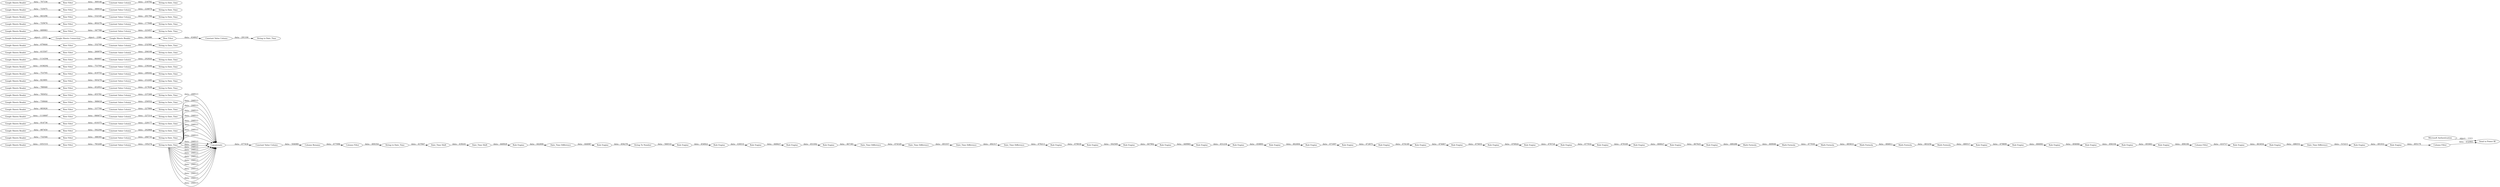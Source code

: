 digraph {
	"2218576452404332256_176" [label="Rule Engine"]
	"2218576452404332256_165" [label="Rule Engine"]
	"5024477485163652281_69" [label="String to Date_Time"]
	"5024477485163652281_27" [label="Google Sheets Reader"]
	"-4840816239263810035_140" [label="Rule Engine"]
	"2218576452404332256_171" [label="Rule Engine"]
	"5024477485163652281_79" [label="String to Date_Time"]
	"5024477485163652281_9" [label="String to Date_Time"]
	"5024477485163652281_29" [label="String to Date_Time"]
	"-4840816239263810035_98" [label="Column Rename"]
	"5024477485163652281_76" [label="Row Filter"]
	"5024477485163652281_68" [label="Row Filter"]
	"4988155560863962166_159" [label="Rule Engine"]
	"5024477485163652281_56" [label="Constant Value Column"]
	"5024477485163652281_65" [label="String to Date_Time"]
	"4988155560863962166_168" [label="Math Formula"]
	"5024477485163652281_49" [label="Row Filter"]
	"2218576452404332256_177" [label="Rule Engine"]
	"5024477485163652281_19" [label="Constant Value Column"]
	"5024477485163652281_16" [label="String to Date_Time"]
	"-4840816239263810035_139" [label="Date_Time Shift"]
	"5024477485163652281_41" [label="Row Filter"]
	"4988155560863962166_169" [label="Math Formula"]
	"4988155560863962166_158" [label="Rule Engine"]
	"5024477485163652281_87" [label="Constant Value Column"]
	"5024477485163652281_70" [label="Constant Value Column"]
	"5024477485163652281_20" [label="String to Date_Time"]
	"5024477485163652281_52" [label="Row Filter"]
	"5024477485163652281_21" [label="Google Sheets Reader"]
	"-4840816239263810035_141" [label="Date_Time Difference"]
	"-4840816239263810035_223" [label="Microsoft Authentication"]
	"5024477485163652281_74" [label="String to Date_Time"]
	"5024477485163652281_58" [label="Row Filter"]
	"5024477485163652281_11" [label="Constant Value Column"]
	"4988155560863962166_166" [label="Math Formula"]
	"2218576452404332256_178" [label="Rule Engine"]
	"2218576452404332256_170" [label="Rule Engine"]
	"5024477485163652281_12" [label="Constant Value Column"]
	"5024477485163652281_47" [label="String to Date_Time"]
	"5024477485163652281_42" [label="Constant Value Column"]
	"2218576452404332256_175" [label="Rule Engine"]
	"4988155560863962166_150" [label="Rule Engine"]
	"5024477485163652281_8" [label="Row Filter"]
	"5024477485163652281_64" [label="Google Sheets Reader"]
	"-4840816239263810035_137" [label="String to Date_Time"]
	"-4840816239263810035_210" [label="Rule Engine"]
	"4988155560863962166_164" [label="Math Formula"]
	"5024477485163652281_30" [label="String to Date_Time"]
	"5024477485163652281_63" [label="Row Filter"]
	"4988155560863962166_174" [label="Rule Engine"]
	"2218576452404332256_169" [label="Rule Engine"]
	"5024477485163652281_55" [label="Constant Value Column"]
	"4988155560863962166_171" [label="Rule Engine"]
	"5024477485163652281_66" [label="Constant Value Column"]
	"-4840816239263810035_138" [label="Date_Time Shift"]
	"5024477485163652281_13" [label="Google Sheets Reader"]
	"5024477485163652281_24" [label="String to Date_Time"]
	"4988155560863962166_170" [label="Rule Engine"]
	"4988155560863962166_151" [label="Date_Time Difference"]
	"5024477485163652281_84" [label="Row Filter"]
	"-4840816239263810035_144" [label="String To Number"]
	"2218576452404332256_173" [label="Rule Engine"]
	"5024477485163652281_90" [label="Constant Value Column"]
	"5024477485163652281_15" [label="Constant Value Column"]
	"5024477485163652281_7" [label="Google Sheets Reader"]
	"5024477485163652281_36" [label="Constant Value Column"]
	"5024477485163652281_83" [label="Google Sheets Reader"]
	"4988155560863962166_167" [label="Math Formula"]
	"5024477485163652281_71" [label="Google Sheets Reader"]
	"4988155560863962166_153" [label="Date_Time Difference"]
	"5024477485163652281_6" [label="String to Date_Time"]
	"5024477485163652281_35" [label="Row Filter"]
	"-4840816239263810035_4" [label="Google Authentication"]
	"5024477485163652281_48" [label="Constant Value Column"]
	"5024477485163652281_46" [label="String to Date_Time"]
	"5024477485163652281_80" [label="Row Filter"]
	"5024477485163652281_75" [label="String to Date_Time"]
	"4988155560863962166_173" [label="Rule Engine"]
	"-4840816239263810035_143" [label="Rule Engine"]
	"4988155560863962166_154" [label="Date_Time Difference"]
	"4988155560863962166_172" [label="Rule Engine"]
	"4988155560863962166_149" [label="Rule Engine"]
	"4988155560863962166_176" [label="Rule Engine"]
	"5024477485163652281_50" [label="Google Sheets Reader"]
	"5024477485163652281_82" [label="Constant Value Column"]
	"5024477485163652281_86" [label="Google Sheets Reader"]
	"5024477485163652281_57" [label="String to Date_Time"]
	"5024477485163652281_54" [label="Google Sheets Reader"]
	"5024477485163652281_61" [label="String to Date_Time"]
	"-4840816239263810035_142" [label="Rule Engine"]
	"5024477485163652281_14" [label="Row Filter"]
	"-4840816239263810035_146" [label="Rule Engine"]
	"5024477485163652281_31" [label="Google Sheets Reader"]
	"5024477485163652281_22" [label="Row Filter"]
	"-4840816239263810035_219" [label="Rule Engine"]
	"-4840816239263810035_100" [label="Column Filter"]
	"5024477485163652281_45" [label="Constant Value Column"]
	"5024477485163652281_62" [label="Google Sheets Reader"]
	"2218576452404332256_168" [label="Rule Engine"]
	"2218576452404332256_166" [label="Rule Engine"]
	"-4840816239263810035_222" [label="Send to Power BI"]
	"4988155560863962166_148" [label="Rule Engine"]
	"5024477485163652281_51" [label="Constant Value Column"]
	"5024477485163652281_43" [label="Google Sheets Reader"]
	"5024477485163652281_32" [label="Constant Value Column"]
	"5024477485163652281_33" [label="Google Sheets Reader"]
	"5024477485163652281_26" [label="Row Filter"]
	"5024477485163652281_73" [label="Constant Value Column"]
	"5024477485163652281_67" [label="Row Filter"]
	"5024477485163652281_77" [label="Row Filter"]
	"4988155560863962166_152" [label="Date_Time Difference"]
	"2218576452404332256_163" [label="Rule Engine"]
	"2218576452404332256_160" [label="Rule Engine"]
	"5024477485163652281_5" [label="Row Filter"]
	"5024477485163652281_34" [label="Row Filter"]
	"5024477485163652281_53" [label="String to Date_Time"]
	"5024477485163652281_89" [label="Google Sheets Reader"]
	"5024477485163652281_3" [label="Google Sheets Reader"]
	"2218576452404332256_167" [label="Rule Engine"]
	"5024477485163652281_85" [label="Google Sheets Reader"]
	"5024477485163652281_28" [label="Constant Value Column"]
	"5024477485163652281_23" [label="Constant Value Column"]
	"5024477485163652281_72" [label="Google Sheets Reader"]
	"5024477485163652281_78" [label="String to Date_Time"]
	"5024477485163652281_39" [label="String to Date_Time"]
	"5024477485163652281_88" [label="String to Date_Time"]
	"-4840816239263810035_97" [label="Constant Value Column"]
	"-4840816239263810035_10" [label=Concatenate]
	"5024477485163652281_17" [label="Google Sheets Reader"]
	"5024477485163652281_18" [label="Row Filter"]
	"5024477485163652281_44" [label="Row Filter"]
	"5024477485163652281_81" [label="Constant Value Column"]
	"2218576452404332256_172" [label="Rule Engine"]
	"-4840816239263810035_221" [label="Rule Engine"]
	"4988155560863962166_175" [label="Rule Engine"]
	"5024477485163652281_59" [label="Row Filter"]
	"5024477485163652281_25" [label="String to Date_Time"]
	"2218576452404332256_174" [label="Rule Engine"]
	"4988155560863962166_165" [label="Math Formula"]
	"-4840816239263810035_2" [label="Google Sheets Connection"]
	"4988155560863962166_161" [label="Column Filter"]
	"-4840816239263810035_224" [label="Column Filter"]
	"5024477485163652281_40" [label="Google Sheets Reader"]
	"5024477485163652281_60" [label="Google Sheets Reader"]
	"2218576452404332256_164" [label="Rule Engine"]
	"-4840816239263810035_215" [label="Date_Time Difference"]
	"5024477485163652281_44" -> "5024477485163652281_45" [label="data: : 389018"]
	"5024477485163652281_88" -> "-4840816239263810035_10" [label="data: : 208513"]
	"-4840816239263810035_4" -> "-4840816239263810035_2" [label="object: : 2353"]
	"-4840816239263810035_146" -> "4988155560863962166_148" [label="data: : 436531"]
	"2218576452404332256_174" -> "2218576452404332256_177" [label="data: : 479169"]
	"-4840816239263810035_2" -> "5024477485163652281_3" [label="object: : 2380"]
	"-4840816239263810035_137" -> "-4840816239263810035_138" [label="data: : 437847"]
	"5024477485163652281_67" -> "5024477485163652281_73" [label="data: : 260970"]
	"2218576452404332256_173" -> "2218576452404332256_175" [label="data: : 476724"]
	"5024477485163652281_60" -> "5024477485163652281_58" [label="data: : 679444"]
	"2218576452404332256_175" -> "2218576452404332256_174" [label="data: : 477916"]
	"4988155560863962166_159" -> "2218576452404332256_160" [label="data: : 502509"]
	"5024477485163652281_85" -> "5024477485163652281_84" [label="data: : 843296"]
	"5024477485163652281_62" -> "5024477485163652281_63" [label="data: : 730644"]
	"5024477485163652281_17" -> "5024477485163652281_18" [label="data: : 780040"]
	"5024477485163652281_88" -> "-4840816239263810035_10" [label="data: : 208513"]
	"5024477485163652281_41" -> "5024477485163652281_42" [label="data: : 419755"]
	"5024477485163652281_5" -> "5024477485163652281_11" [label="data: : 634927"]
	"5024477485163652281_88" -> "-4840816239263810035_10" [label="data: : 208513"]
	"4988155560863962166_173" -> "4988155560863962166_174" [label="data: : 494104"]
	"5024477485163652281_88" -> "-4840816239263810035_10" [label="data: : 208513"]
	"5024477485163652281_15" -> "5024477485163652281_16" [label="data: : 212245"]
	"5024477485163652281_89" -> "5024477485163652281_80" [label="data: : 914736"]
	"5024477485163652281_84" -> "5024477485163652281_82" [label="data: : 532140"]
	"5024477485163652281_21" -> "5024477485163652281_22" [label="data: : 1114394"]
	"5024477485163652281_88" -> "-4840816239263810035_10" [label="data: : 208513"]
	"5024477485163652281_88" -> "-4840816239263810035_10" [label="data: : 208513"]
	"2218576452404332256_177" -> "2218576452404332256_178" [label="data: : 466627"]
	"5024477485163652281_81" -> "5024477485163652281_78" [label="data: : 218782"]
	"5024477485163652281_80" -> "5024477485163652281_90" [label="data: : 610375"]
	"4988155560863962166_151" -> "4988155560863962166_152" [label="data: : 474329"]
	"5024477485163652281_77" -> "5024477485163652281_81" [label="data: : 369146"]
	"5024477485163652281_51" -> "5024477485163652281_46" [label="data: : 239244"]
	"5024477485163652281_72" -> "5024477485163652281_68" [label="data: : 732544"]
	"5024477485163652281_88" -> "-4840816239263810035_10" [label="data: : 208513"]
	"4988155560863962166_166" -> "4988155560863962166_169" [label="data: : 483256"]
	"-4840816239263810035_210" -> "-4840816239263810035_215" [label="data: : 486551"]
	"5024477485163652281_88" -> "-4840816239263810035_10" [label="data: : 208513"]
	"5024477485163652281_26" -> "5024477485163652281_28" [label="data: : 592294"]
	"5024477485163652281_43" -> "5024477485163652281_49" [label="data: : 785052"]
	"5024477485163652281_88" -> "-4840816239263810035_10" [label="data: : 208513"]
	"5024477485163652281_7" -> "5024477485163652281_8" [label="data: : 1118087"]
	"5024477485163652281_88" -> "-4840816239263810035_10" [label="data: : 208513"]
	"-4840816239263810035_97" -> "-4840816239263810035_98" [label="data: : 504089"]
	"5024477485163652281_22" -> "5024477485163652281_23" [label="data: : 860697"]
	"-4840816239263810035_143" -> "-4840816239263810035_144" [label="data: : 456278"]
	"4988155560863962166_152" -> "4988155560863962166_153" [label="data: : 493357"]
	"5024477485163652281_73" -> "5024477485163652281_74" [label="data: : 204100"]
	"-4840816239263810035_141" -> "-4840816239263810035_143" [label="data: : 444087"]
	"4988155560863962166_167" -> "4988155560863962166_168" [label="data: : 485833"]
	"5024477485163652281_49" -> "5024477485163652281_48" [label="data: : 455781"]
	"5024477485163652281_83" -> "5024477485163652281_76" [label="data: : 1051531"]
	"5024477485163652281_88" -> "-4840816239263810035_10" [label="data: : 208513"]
	"5024477485163652281_34" -> "5024477485163652281_36" [label="data: : 337700"]
	"5024477485163652281_50" -> "5024477485163652281_44" [label="data: : 725075"]
	"2218576452404332256_169" -> "2218576452404332256_171" [label="data: : 474149"]
	"5024477485163652281_45" -> "5024477485163652281_53" [label="data: : 224878"]
	"5024477485163652281_18" -> "5024477485163652281_19" [label="data: : 452953"]
	"5024477485163652281_88" -> "-4840816239263810035_10" [label="data: : 208513"]
	"5024477485163652281_66" -> "5024477485163652281_57" [label="data: : 232582"]
	"5024477485163652281_88" -> "-4840816239263810035_10" [label="data: : 208513"]
	"2218576452404332256_167" -> "2218576452404332256_168" [label="data: : 471697"]
	"5024477485163652281_88" -> "-4840816239263810035_10" [label="data: : 208513"]
	"-4840816239263810035_10" -> "-4840816239263810035_97" [label="data: : 477434"]
	"5024477485163652281_70" -> "5024477485163652281_69" [label="data: : 284735"]
	"5024477485163652281_36" -> "5024477485163652281_29" [label="data: : 227806"]
	"5024477485163652281_88" -> "-4840816239263810035_10" [label="data: : 208513"]
	"-4840816239263810035_138" -> "-4840816239263810035_139" [label="data: : 439241"]
	"5024477485163652281_55" -> "5024477485163652281_61" [label="data: : 221657"]
	"5024477485163652281_54" -> "5024477485163652281_52" [label="data: : 1038292"]
	"-4840816239263810035_98" -> "-4840816239263810035_100" [label="data: : 477096"]
	"4988155560863962166_153" -> "4988155560863962166_154" [label="data: : 492317"]
	"5024477485163652281_8" -> "5024477485163652281_12" [label="data: : 846472"]
	"5024477485163652281_32" -> "5024477485163652281_30" [label="data: : 177646"]
	"5024477485163652281_87" -> "5024477485163652281_88" [label="data: : 195274"]
	"-4840816239263810035_144" -> "-4840816239263810035_142" [label="data: : 566510"]
	"5024477485163652281_27" -> "5024477485163652281_26" [label="data: : 887450"]
	"5024477485163652281_88" -> "-4840816239263810035_10" [label="data: : 208513"]
	"-4840816239263810035_219" -> "-4840816239263810035_221" [label="data: : 491931"]
	"5024477485163652281_88" -> "-4840816239263810035_10" [label="data: : 208513"]
	"-4840816239263810035_142" -> "-4840816239263810035_146" [label="data: : 454922"]
	"2218576452404332256_160" -> "2218576452404332256_163" [label="data: : 447902"]
	"4988155560863962166_158" -> "4988155560863962166_159" [label="data: : 479039"]
	"5024477485163652281_88" -> "-4840816239263810035_10" [label="data: : 208513"]
	"4988155560863962166_175" -> "4988155560863962166_161" [label="data: : 496106"]
	"5024477485163652281_28" -> "5024477485163652281_25" [label="data: : 202868"]
	"5024477485163652281_88" -> "-4840816239263810035_10" [label="data: : 208513"]
	"-4840816239263810035_221" -> "-4840816239263810035_224" [label="data: : 495179"]
	"4988155560863962166_161" -> "4988155560863962166_176" [label="data: : 433717"]
	"5024477485163652281_19" -> "5024477485163652281_20" [label="data: : 217638"]
	"5024477485163652281_88" -> "-4840816239263810035_10" [label="data: : 208513"]
	"5024477485163652281_31" -> "5024477485163652281_35" [label="data: : 725674"]
	"2218576452404332256_172" -> "2218576452404332256_170" [label="data: : 475655"]
	"4988155560863962166_148" -> "4988155560863962166_149" [label="data: : 448427"]
	"5024477485163652281_64" -> "5024477485163652281_59" [label="data: : 689983"]
	"5024477485163652281_35" -> "5024477485163652281_32" [label="data: : 402276"]
	"4988155560863962166_172" -> "4988155560863962166_173" [label="data: : 494066"]
	"5024477485163652281_56" -> "5024477485163652281_65" [label="data: : 250552"]
	"5024477485163652281_58" -> "5024477485163652281_66" [label="data: : 332749"]
	"4988155560863962166_169" -> "4988155560863962166_170" [label="data: : 480517"]
	"4988155560863962166_176" -> "-4840816239263810035_210" [label="data: : 463454"]
	"2218576452404332256_171" -> "2218576452404332256_172" [label="data: : 474467"]
	"4988155560863962166_168" -> "4988155560863962166_166" [label="data: : 484811"]
	"2218576452404332256_168" -> "2218576452404332256_169" [label="data: : 472875"]
	"5024477485163652281_90" -> "5024477485163652281_79" [label="data: : 220177"]
	"4988155560863962166_149" -> "4988155560863962166_150" [label="data: : 453302"]
	"4988155560863962166_165" -> "4988155560863962166_167" [label="data: : 477930"]
	"5024477485163652281_14" -> "5024477485163652281_15" [label="data: : 503270"]
	"5024477485163652281_3" -> "5024477485163652281_5" [label="data: : 941686"]
	"2218576452404332256_165" -> "2218576452404332256_166" [label="data: : 458891"]
	"2218576452404332256_170" -> "2218576452404332256_173" [label="data: : 476924"]
	"-4840816239263810035_224" -> "-4840816239263810035_222" [label="data: : 432993"]
	"5024477485163652281_71" -> "5024477485163652281_67" [label="data: : 615507"]
	"4988155560863962166_164" -> "4988155560863962166_165" [label="data: : 469046"]
	"5024477485163652281_42" -> "5024477485163652281_39" [label="data: : 249242"]
	"5024477485163652281_48" -> "5024477485163652281_47" [label="data: : 237260"]
	"2218576452404332256_164" -> "2218576452404332256_165" [label="data: : 451234"]
	"2218576452404332256_178" -> "2218576452404332256_176" [label="data: : 467625"]
	"4988155560863962166_174" -> "4988155560863962166_175" [label="data: : 493661"]
	"5024477485163652281_63" -> "5024477485163652281_56" [label="data: : 368418"]
	"-4840816239263810035_100" -> "-4840816239263810035_137" [label="data: : 400354"]
	"2218576452404332256_166" -> "2218576452404332256_167" [label="data: : 462404"]
	"-4840816239263810035_223" -> "-4840816239263810035_222" [label="object: : 1313"]
	"4988155560863962166_154" -> "4988155560863962166_158" [label="data: : 479213"]
	"4988155560863962166_150" -> "4988155560863962166_151" [label="data: : 467381"]
	"-4840816239263810035_139" -> "-4840816239263810035_140" [label="data: : 440929"]
	"5024477485163652281_23" -> "5024477485163652281_24" [label="data: : 202826"]
	"4988155560863962166_170" -> "4988155560863962166_171" [label="data: : 479899"]
	"2218576452404332256_163" -> "2218576452404332256_164" [label="data: : 449965"]
	"5024477485163652281_12" -> "5024477485163652281_9" [label="data: : 227214"]
	"-4840816239263810035_215" -> "-4840816239263810035_219" [label="data: : 515211"]
	"5024477485163652281_40" -> "5024477485163652281_41" [label="data: : 753705"]
	"-4840816239263810035_140" -> "-4840816239263810035_141" [label="data: : 442606"]
	"5024477485163652281_13" -> "5024477485163652281_14" [label="data: : 823691"]
	"5024477485163652281_59" -> "5024477485163652281_55" [label="data: : 347789"]
	"5024477485163652281_86" -> "5024477485163652281_77" [label="data: : 707336"]
	"5024477485163652281_82" -> "5024477485163652281_75" [label="data: : 201784"]
	"5024477485163652281_76" -> "5024477485163652281_87" [label="data: : 783249"]
	"5024477485163652281_68" -> "5024477485163652281_70" [label="data: : 388395"]
	"4988155560863962166_171" -> "4988155560863962166_172" [label="data: : 484083"]
	"5024477485163652281_88" -> "-4840816239263810035_10" [label="data: : 208513"]
	"5024477485163652281_52" -> "5024477485163652281_51" [label="data: : 753769"]
	"5024477485163652281_33" -> "5024477485163652281_34" [label="data: : 683626"]
	"2218576452404332256_176" -> "4988155560863962166_164" [label="data: : 480288"]
	"5024477485163652281_11" -> "5024477485163652281_6" [label="data: : 291104"]
	rankdir=LR
}
